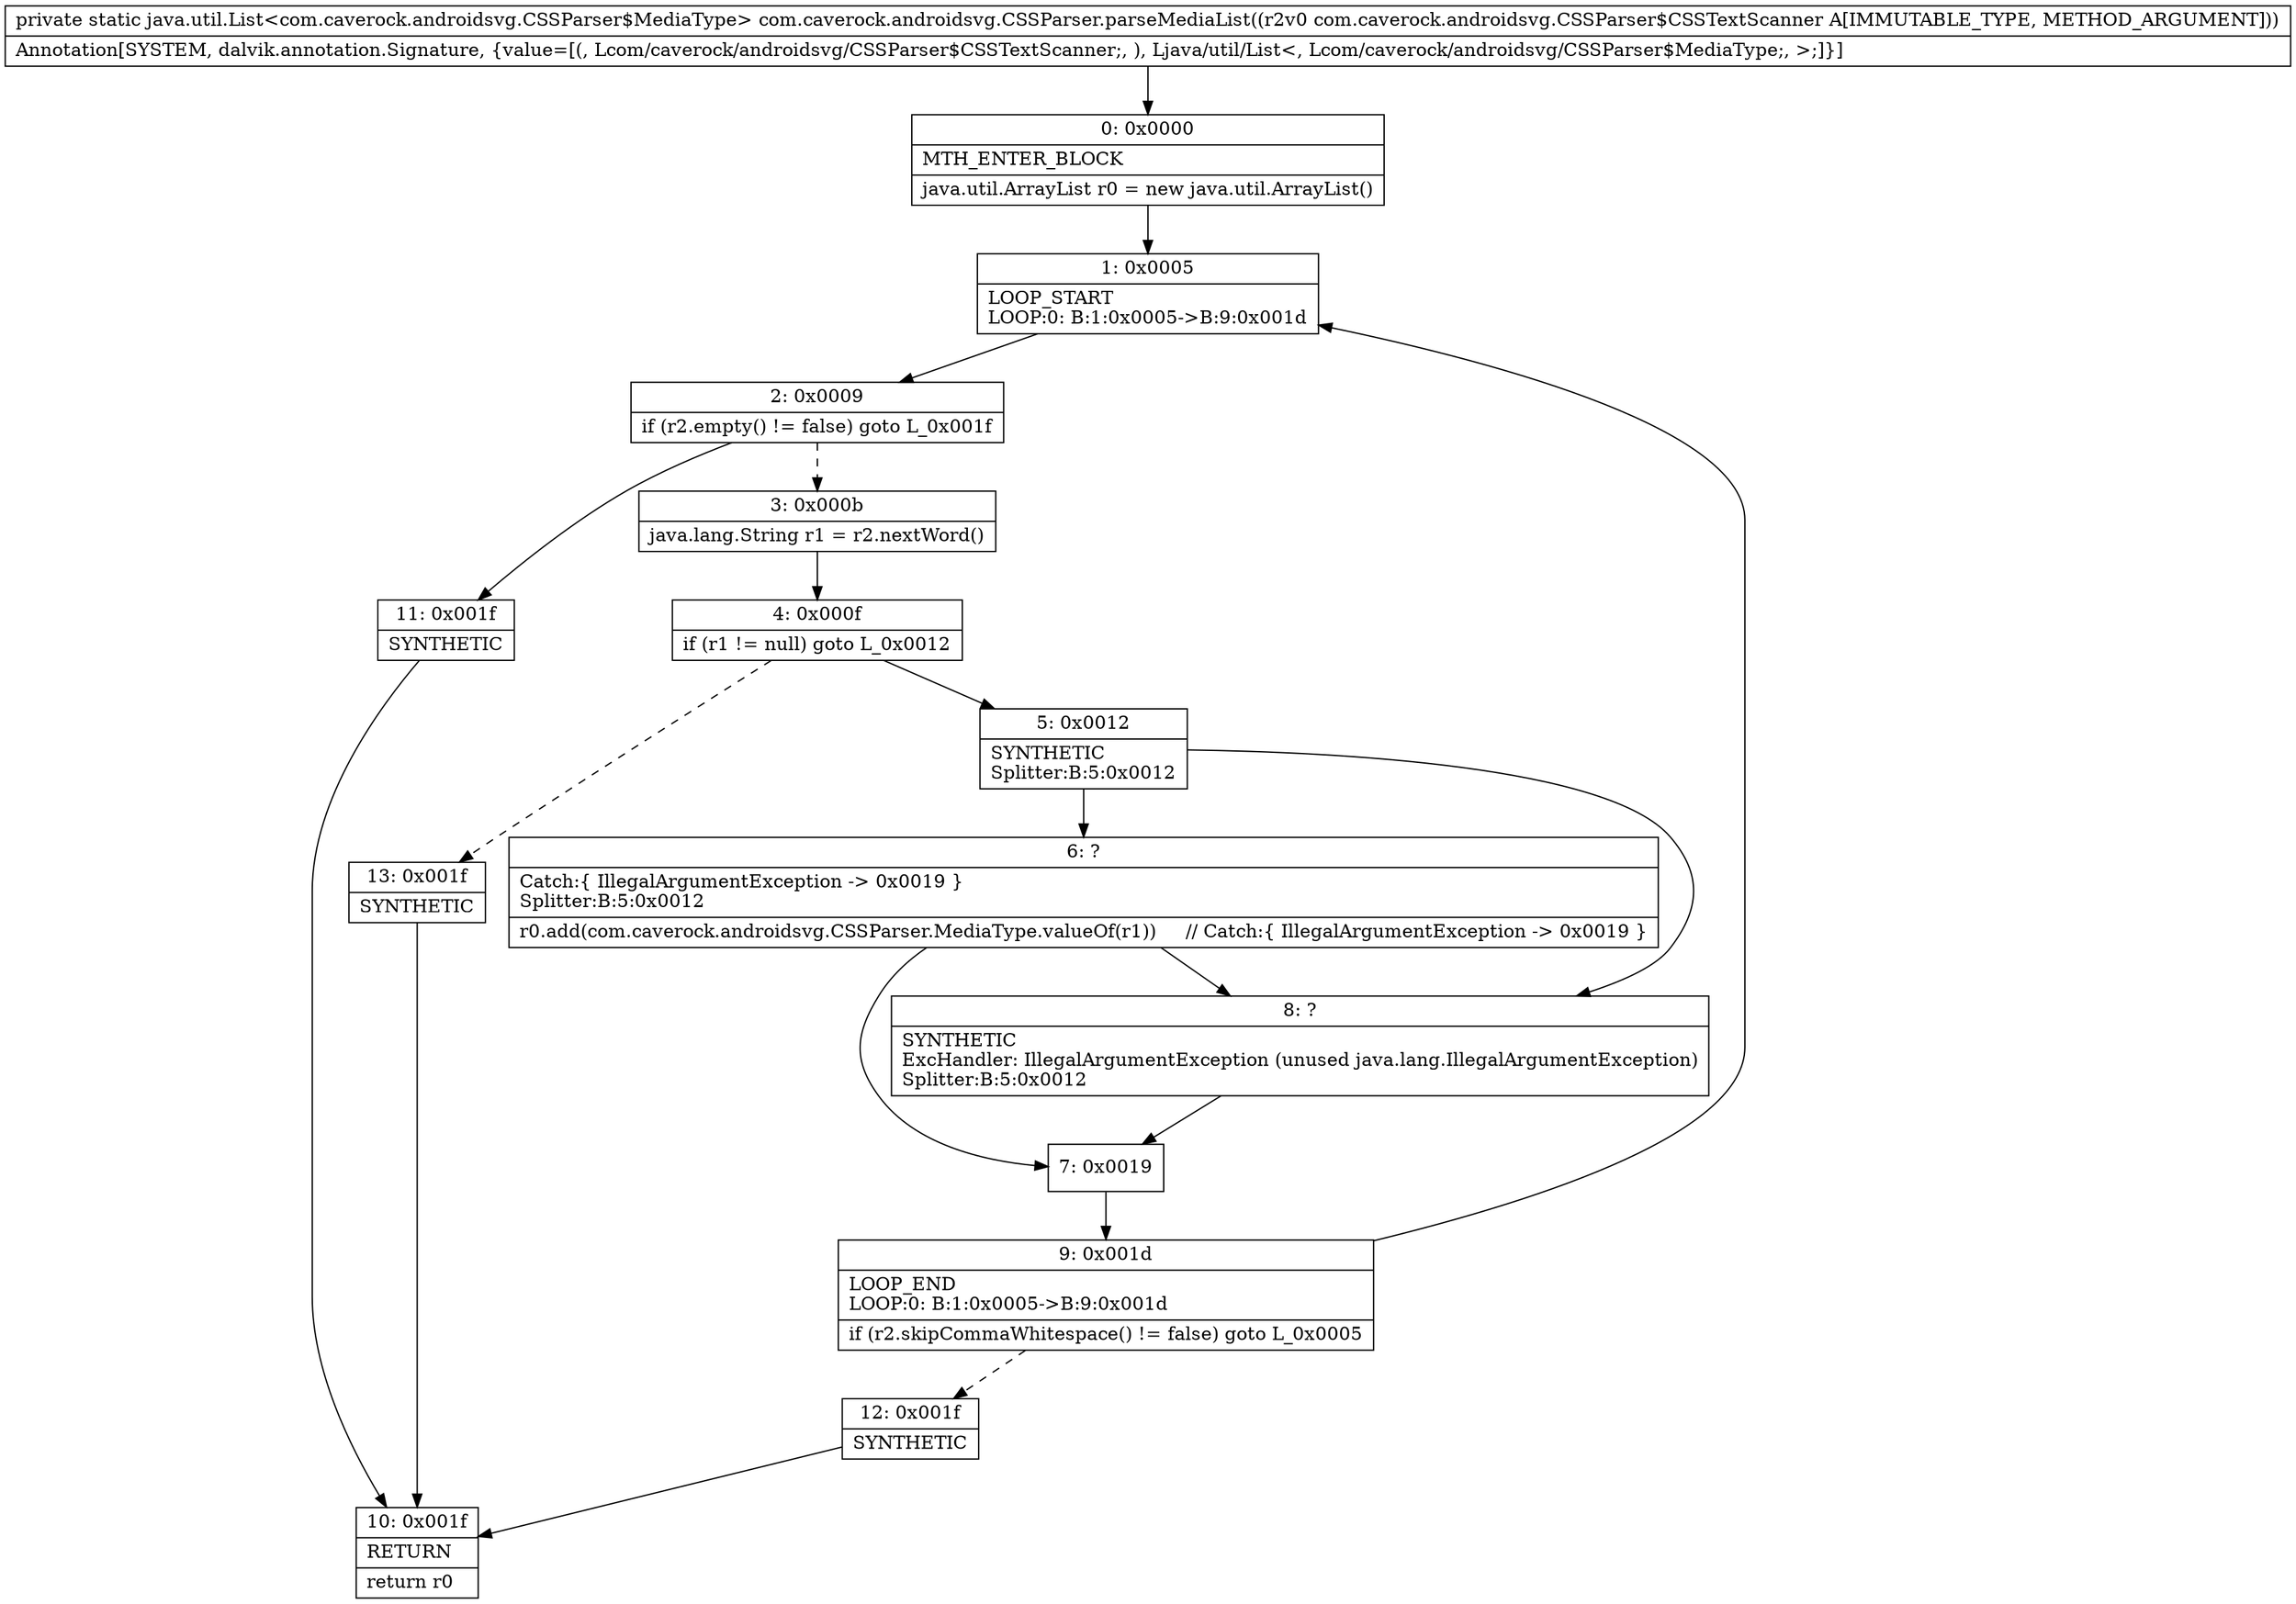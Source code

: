 digraph "CFG forcom.caverock.androidsvg.CSSParser.parseMediaList(Lcom\/caverock\/androidsvg\/CSSParser$CSSTextScanner;)Ljava\/util\/List;" {
Node_0 [shape=record,label="{0\:\ 0x0000|MTH_ENTER_BLOCK\l|java.util.ArrayList r0 = new java.util.ArrayList()\l}"];
Node_1 [shape=record,label="{1\:\ 0x0005|LOOP_START\lLOOP:0: B:1:0x0005\-\>B:9:0x001d\l}"];
Node_2 [shape=record,label="{2\:\ 0x0009|if (r2.empty() != false) goto L_0x001f\l}"];
Node_3 [shape=record,label="{3\:\ 0x000b|java.lang.String r1 = r2.nextWord()\l}"];
Node_4 [shape=record,label="{4\:\ 0x000f|if (r1 != null) goto L_0x0012\l}"];
Node_5 [shape=record,label="{5\:\ 0x0012|SYNTHETIC\lSplitter:B:5:0x0012\l}"];
Node_6 [shape=record,label="{6\:\ ?|Catch:\{ IllegalArgumentException \-\> 0x0019 \}\lSplitter:B:5:0x0012\l|r0.add(com.caverock.androidsvg.CSSParser.MediaType.valueOf(r1))     \/\/ Catch:\{ IllegalArgumentException \-\> 0x0019 \}\l}"];
Node_7 [shape=record,label="{7\:\ 0x0019}"];
Node_8 [shape=record,label="{8\:\ ?|SYNTHETIC\lExcHandler: IllegalArgumentException (unused java.lang.IllegalArgumentException)\lSplitter:B:5:0x0012\l}"];
Node_9 [shape=record,label="{9\:\ 0x001d|LOOP_END\lLOOP:0: B:1:0x0005\-\>B:9:0x001d\l|if (r2.skipCommaWhitespace() != false) goto L_0x0005\l}"];
Node_10 [shape=record,label="{10\:\ 0x001f|RETURN\l|return r0\l}"];
Node_11 [shape=record,label="{11\:\ 0x001f|SYNTHETIC\l}"];
Node_12 [shape=record,label="{12\:\ 0x001f|SYNTHETIC\l}"];
Node_13 [shape=record,label="{13\:\ 0x001f|SYNTHETIC\l}"];
MethodNode[shape=record,label="{private static java.util.List\<com.caverock.androidsvg.CSSParser$MediaType\> com.caverock.androidsvg.CSSParser.parseMediaList((r2v0 com.caverock.androidsvg.CSSParser$CSSTextScanner A[IMMUTABLE_TYPE, METHOD_ARGUMENT]))  | Annotation[SYSTEM, dalvik.annotation.Signature, \{value=[(, Lcom\/caverock\/androidsvg\/CSSParser$CSSTextScanner;, ), Ljava\/util\/List\<, Lcom\/caverock\/androidsvg\/CSSParser$MediaType;, \>;]\}]\l}"];
MethodNode -> Node_0;
Node_0 -> Node_1;
Node_1 -> Node_2;
Node_2 -> Node_3[style=dashed];
Node_2 -> Node_11;
Node_3 -> Node_4;
Node_4 -> Node_5;
Node_4 -> Node_13[style=dashed];
Node_5 -> Node_6;
Node_5 -> Node_8;
Node_6 -> Node_7;
Node_6 -> Node_8;
Node_7 -> Node_9;
Node_8 -> Node_7;
Node_9 -> Node_1;
Node_9 -> Node_12[style=dashed];
Node_11 -> Node_10;
Node_12 -> Node_10;
Node_13 -> Node_10;
}

